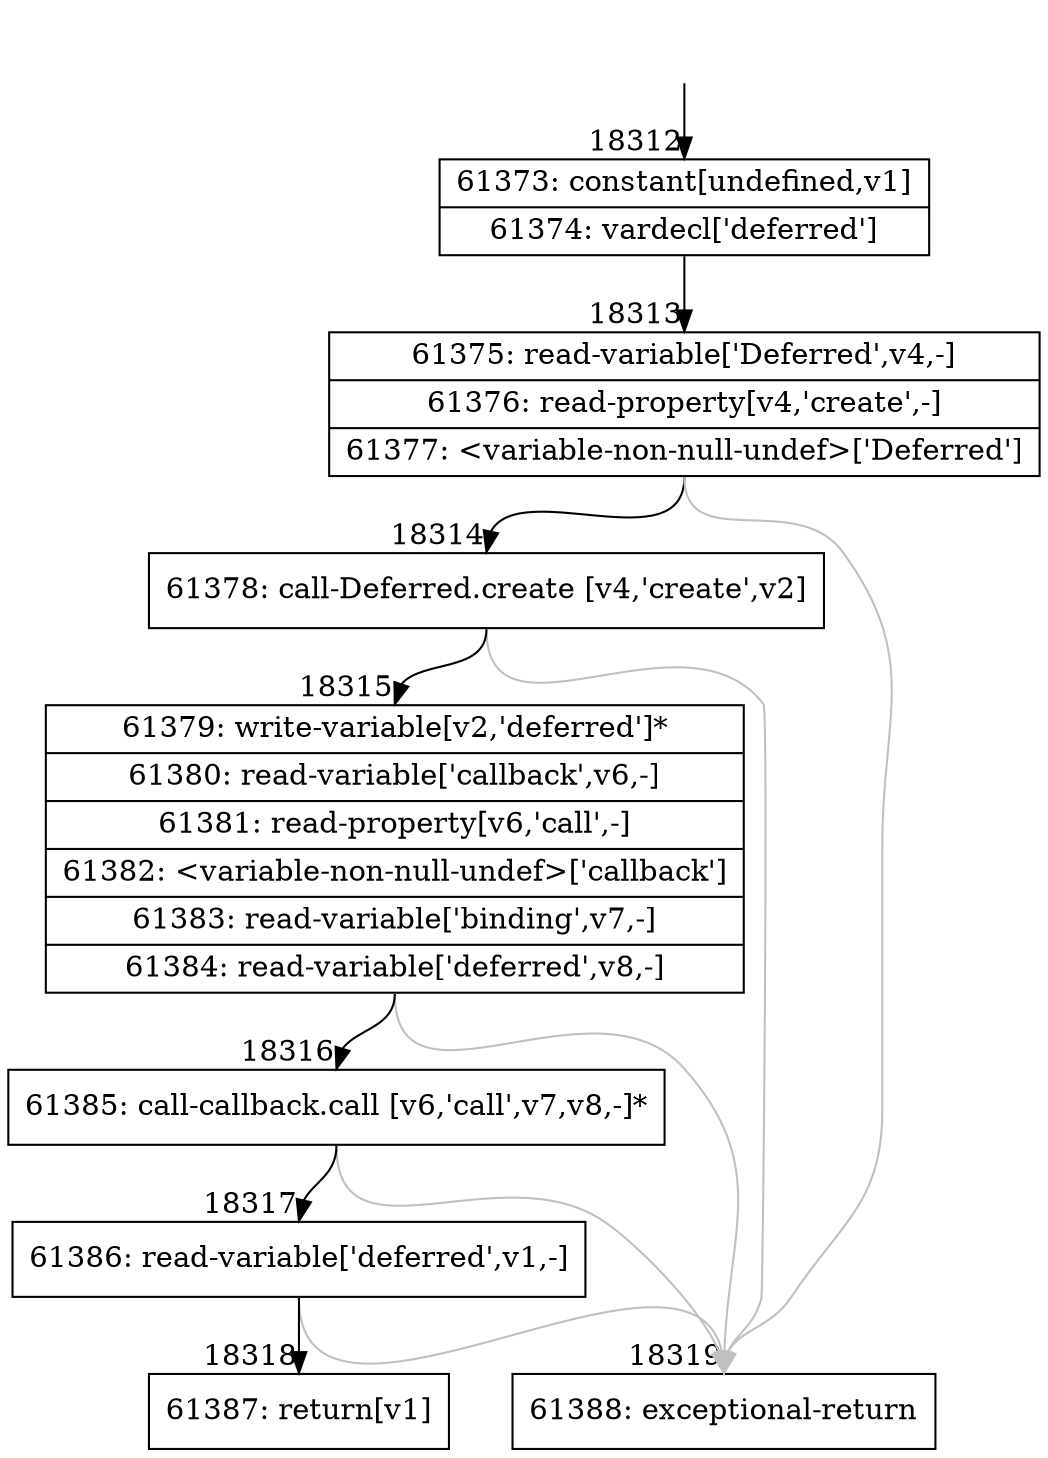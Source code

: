 digraph {
rankdir="TD"
BB_entry1576[shape=none,label=""];
BB_entry1576 -> BB18312 [tailport=s, headport=n, headlabel="    18312"]
BB18312 [shape=record label="{61373: constant[undefined,v1]|61374: vardecl['deferred']}" ] 
BB18312 -> BB18313 [tailport=s, headport=n, headlabel="      18313"]
BB18313 [shape=record label="{61375: read-variable['Deferred',v4,-]|61376: read-property[v4,'create',-]|61377: \<variable-non-null-undef\>['Deferred']}" ] 
BB18313 -> BB18314 [tailport=s, headport=n, headlabel="      18314"]
BB18313 -> BB18319 [tailport=s, headport=n, color=gray, headlabel="      18319"]
BB18314 [shape=record label="{61378: call-Deferred.create [v4,'create',v2]}" ] 
BB18314 -> BB18315 [tailport=s, headport=n, headlabel="      18315"]
BB18314 -> BB18319 [tailport=s, headport=n, color=gray]
BB18315 [shape=record label="{61379: write-variable[v2,'deferred']*|61380: read-variable['callback',v6,-]|61381: read-property[v6,'call',-]|61382: \<variable-non-null-undef\>['callback']|61383: read-variable['binding',v7,-]|61384: read-variable['deferred',v8,-]}" ] 
BB18315 -> BB18316 [tailport=s, headport=n, headlabel="      18316"]
BB18315 -> BB18319 [tailport=s, headport=n, color=gray]
BB18316 [shape=record label="{61385: call-callback.call [v6,'call',v7,v8,-]*}" ] 
BB18316 -> BB18317 [tailport=s, headport=n, headlabel="      18317"]
BB18316 -> BB18319 [tailport=s, headport=n, color=gray]
BB18317 [shape=record label="{61386: read-variable['deferred',v1,-]}" ] 
BB18317 -> BB18318 [tailport=s, headport=n, headlabel="      18318"]
BB18317 -> BB18319 [tailport=s, headport=n, color=gray]
BB18318 [shape=record label="{61387: return[v1]}" ] 
BB18319 [shape=record label="{61388: exceptional-return}" ] 
//#$~ 34477
}
